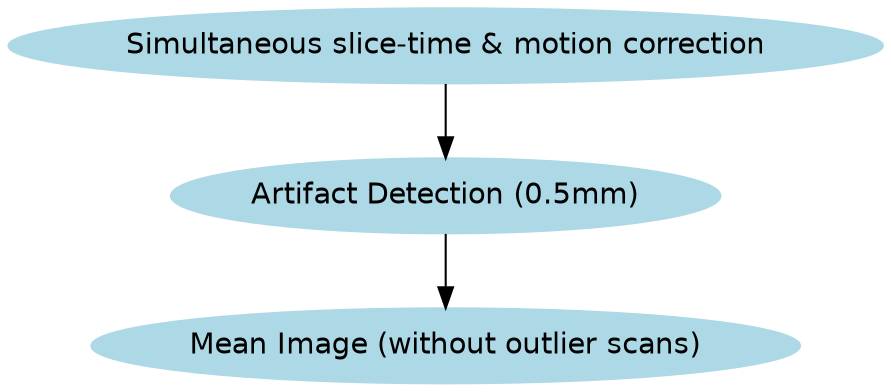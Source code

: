 digraph G
{
    node [style="filled" fillcolor="lightblue" color="lightblue" fontname = "helvetica"];
    graph [fontname = "helvetica"];

nipy[label="Simultaneous slice-time & motion correction"]



art[label="Artifact Detection (0.5mm)"]
Mean[label="Mean Image (without outlier scans)"]


nipy->art
art->Mean


}
